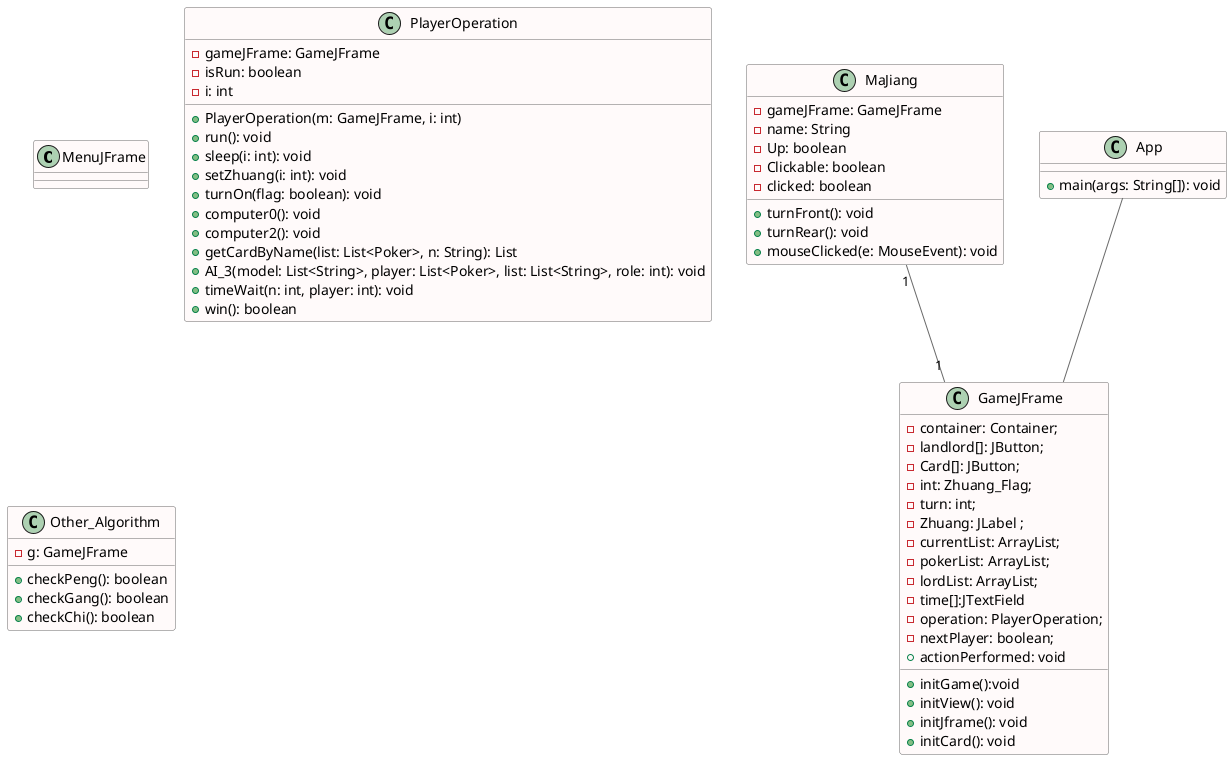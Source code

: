 @startuml

skinparam class {
    BackgroundColor Snow
    ArrowColor DimGray
    BorderColor DimGray
}

class MenuJFrame{

}

class GameJFrame {
    -container: Container;
    -landlord[]: JButton;
    -Card[]: JButton;
    -int: Zhuang_Flag;
    -turn: int;
    -Zhuang: JLabel ;
    -currentList: ArrayList;
    -pokerList: ArrayList;
    -lordList: ArrayList;
    -time[]:JTextField
    - operation: PlayerOperation;
    -nextPlayer: boolean;
    +initGame():void
    +initView(): void
    +initJframe(): void
    +initCard(): void
    +actionPerformed: void
}

class MaJiang {

    -gameJFrame: GameJFrame
    -name: String
    -Up: boolean
    -Clickable: boolean
    -clicked: boolean
    +turnFront(): void
    +turnRear(): void
    +mouseClicked(e: MouseEvent): void

}

class PlayerOperation {
    - gameJFrame: GameJFrame
    - isRun: boolean
    - i: int

    + PlayerOperation(m: GameJFrame, i: int)
    + run(): void
    + sleep(i: int): void
    + setZhuang(i: int): void
    + turnOn(flag: boolean): void
    + computer0(): void
    + computer2(): void
    + getCardByName(list: List<Poker>, n: String): List
    + AI_3(model: List<String>, player: List<Poker>, list: List<String>, role: int): void
    + timeWait(n: int, player: int): void
    + win(): boolean
}

class App {
    +main(args: String[]): void
}


class Other_Algorithm {
    - g: GameJFrame

    + checkPeng(): boolean
    + checkGang(): boolean
    + checkChi(): boolean
}

MaJiang "1" -- "1" GameJFrame
App -- GameJFrame


@enduml